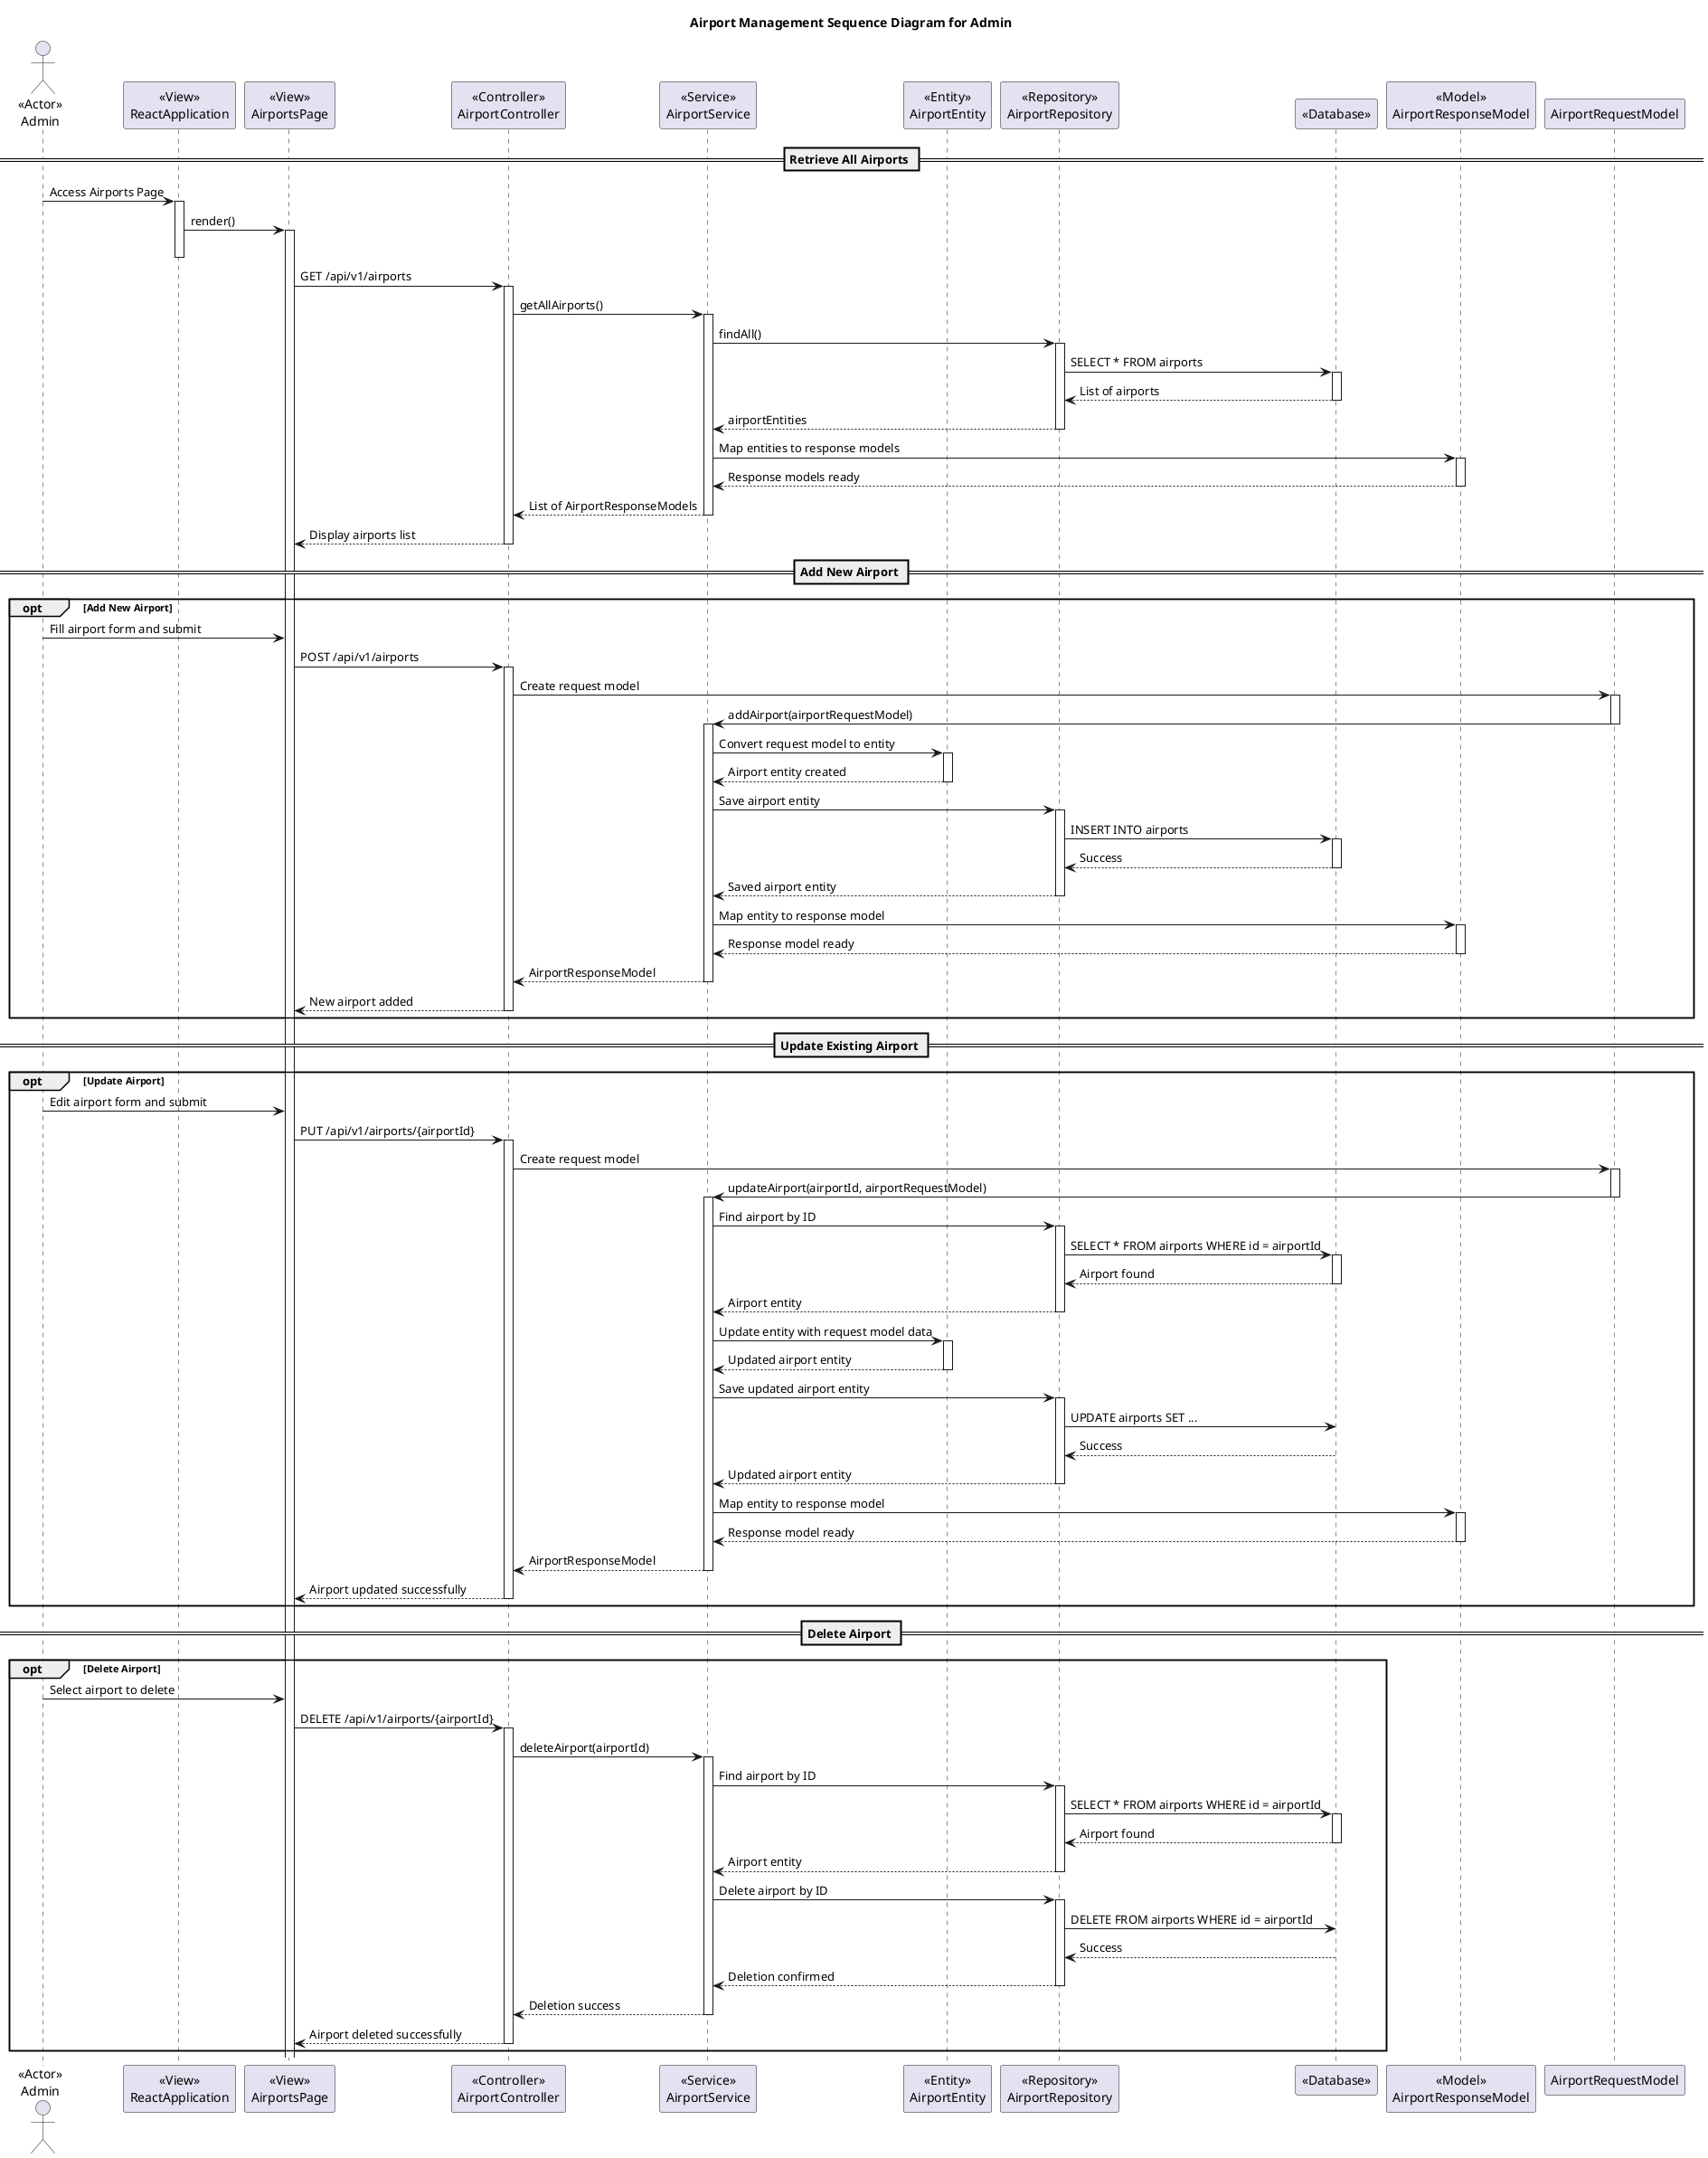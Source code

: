 @startuml
title Airport Management Sequence Diagram for Admin

actor Admin as "<<Actor>>\nAdmin"

participant ReactApplication as "<<View>>\nReactApplication"
participant AirportsPage as "<<View>>\nAirportsPage"
participant AirportController as "<<Controller>>\nAirportController"
participant AirportService as "<<Service>>\nAirportService"
participant AirportEntity as "<<Entity>>\nAirportEntity"
participant AirportRepository as "<<Repository>>\nAirportRepository"
participant Database as "<<Database>>"
participant AirportResponseModel as "<<Model>>\nAirportResponseModel"

== Retrieve All Airports ==
Admin -> ReactApplication : Access Airports Page
activate ReactApplication

ReactApplication -> AirportsPage : render()
activate AirportsPage
deactivate ReactApplication

AirportsPage -> AirportController : GET /api/v1/airports
activate AirportController

AirportController -> AirportService : getAllAirports()
activate AirportService

AirportService -> AirportRepository : findAll()
activate AirportRepository

AirportRepository -> Database : SELECT * FROM airports
activate Database
Database --> AirportRepository : List of airports
deactivate Database

AirportRepository --> AirportService : airportEntities
deactivate AirportRepository

AirportService -> AirportResponseModel : Map entities to response models
activate AirportResponseModel
AirportResponseModel --> AirportService : Response models ready
deactivate AirportResponseModel

AirportService --> AirportController : List of AirportResponseModels
deactivate AirportService

AirportController --> AirportsPage : Display airports list
deactivate AirportController


== Add New Airport ==
opt Add New Airport
    Admin -> AirportsPage : Fill airport form and submit
    AirportsPage -> AirportController : POST /api/v1/airports
    activate AirportController

    AirportController -> AirportRequestModel : Create request model
    activate AirportRequestModel
    AirportRequestModel -> AirportService : addAirport(airportRequestModel)
    deactivate AirportRequestModel
    activate AirportService

    AirportService -> AirportEntity : Convert request model to entity
    activate AirportEntity
    AirportEntity --> AirportService : Airport entity created
    deactivate AirportEntity

    AirportService -> AirportRepository : Save airport entity
    activate AirportRepository
    AirportRepository -> Database : INSERT INTO airports
    activate Database
    Database --> AirportRepository : Success
    deactivate Database
    AirportRepository --> AirportService : Saved airport entity
    deactivate AirportRepository

    AirportService -> AirportResponseModel : Map entity to response model
    activate AirportResponseModel
    AirportResponseModel --> AirportService : Response model ready
    deactivate AirportResponseModel

    AirportService --> AirportController : AirportResponseModel
    deactivate AirportService
    AirportController --> AirportsPage : New airport added
    deactivate AirportController
end

== Update Existing Airport ==
opt Update Airport
    Admin -> AirportsPage : Edit airport form and submit
    AirportsPage -> AirportController : PUT /api/v1/airports/{airportId}
    activate AirportController

    AirportController -> AirportRequestModel : Create request model
    activate AirportRequestModel
    AirportRequestModel -> AirportService : updateAirport(airportId, airportRequestModel)
    deactivate AirportRequestModel
    activate AirportService

    AirportService -> AirportRepository : Find airport by ID
    activate AirportRepository
    AirportRepository -> Database : SELECT * FROM airports WHERE id = airportId
    activate Database
    Database --> AirportRepository : Airport found
    deactivate Database
    AirportRepository --> AirportService : Airport entity
    deactivate AirportRepository

    AirportService -> AirportEntity : Update entity with request model data
    activate AirportEntity
    AirportEntity --> AirportService : Updated airport entity
    deactivate AirportEntity

    AirportService -> AirportRepository : Save updated airport entity
    activate AirportRepository
    AirportRepository -> Database : UPDATE airports SET ...
    Database --> AirportRepository : Success
    deactivate Database
    AirportRepository --> AirportService : Updated airport entity
    deactivate AirportRepository

    AirportService -> AirportResponseModel : Map entity to response model
    activate AirportResponseModel
    AirportResponseModel --> AirportService : Response model ready
    deactivate AirportResponseModel

    AirportService --> AirportController : AirportResponseModel
    deactivate AirportService
    AirportController --> AirportsPage : Airport updated successfully
    deactivate AirportController
end

== Delete Airport ==
opt Delete Airport
    Admin -> AirportsPage : Select airport to delete
    AirportsPage -> AirportController : DELETE /api/v1/airports/{airportId}
    activate AirportController

    AirportController -> AirportService : deleteAirport(airportId)
    activate AirportService

    AirportService -> AirportRepository : Find airport by ID
    activate AirportRepository
    AirportRepository -> Database : SELECT * FROM airports WHERE id = airportId
    activate Database
    Database --> AirportRepository : Airport found
    deactivate Database
    AirportRepository --> AirportService : Airport entity
    deactivate AirportRepository

    AirportService -> AirportRepository : Delete airport by ID
    activate AirportRepository
    AirportRepository -> Database : DELETE FROM airports WHERE id = airportId
    Database --> AirportRepository : Success
    deactivate Database
    AirportRepository --> AirportService : Deletion confirmed
    deactivate AirportRepository

    AirportService --> AirportController : Deletion success
    deactivate AirportService
    AirportController --> AirportsPage : Airport deleted successfully
    deactivate AirportController
end

@enduml
